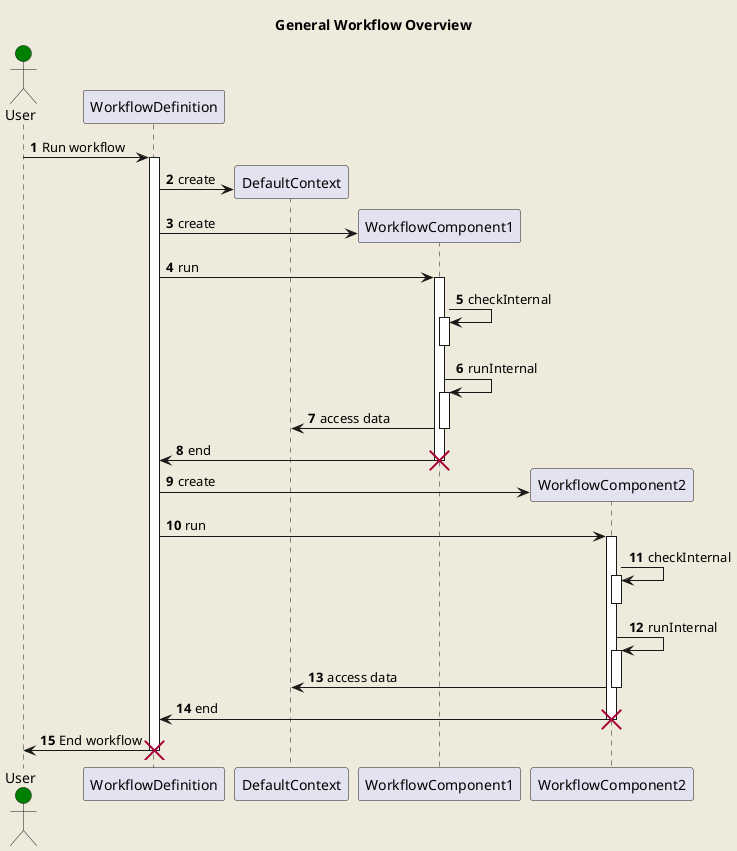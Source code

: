 @startuml

skinparam backgroundColor #EEEBDC
title General Workflow Overview
autonumber

actor User	 #green

User -> WorkflowDefinition : Run workflow
activate WorkflowDefinition

create DefaultContext
WorkflowDefinition -> DefaultContext : create

create WorkflowComponent1
WorkflowDefinition -> WorkflowComponent1 : create

WorkflowDefinition -> WorkflowComponent1 : run
activate WorkflowComponent1

WorkflowComponent1 -> WorkflowComponent1 : checkInternal
activate WorkflowComponent1
deactivate WorkflowComponent1

WorkflowComponent1 -> WorkflowComponent1 : runInternal
activate WorkflowComponent1

WorkflowComponent1 -> DefaultContext : access data
deactivate WorkflowComponent1

WorkflowComponent1 -> WorkflowDefinition : end
destroy WorkflowComponent1

create WorkflowComponent2
WorkflowDefinition -> WorkflowComponent2 : create

WorkflowDefinition -> WorkflowComponent2 : run
activate WorkflowComponent2

WorkflowComponent2 -> WorkflowComponent2 : checkInternal
activate WorkflowComponent2
deactivate WorkflowComponent2

WorkflowComponent2 -> WorkflowComponent2 : runInternal
activate WorkflowComponent2

WorkflowComponent2 -> DefaultContext : access data
deactivate WorkflowComponent2

WorkflowComponent2 -> WorkflowDefinition : end
destroy WorkflowComponent2

WorkflowDefinition -> User : End workflow
destroy WorkflowDefinition

@enduml